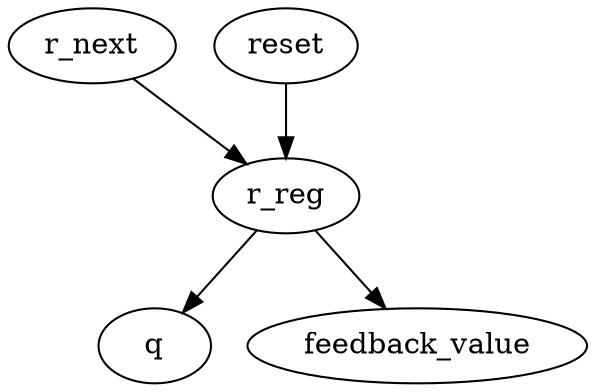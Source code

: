 strict digraph "" {
	r_reg -> q	[weight=1.0];
	r_reg -> feedback_value	[weight=1.0];
	r_next -> r_reg	[weight=1.0];
	reset -> r_reg	[weight=2.0];
}
